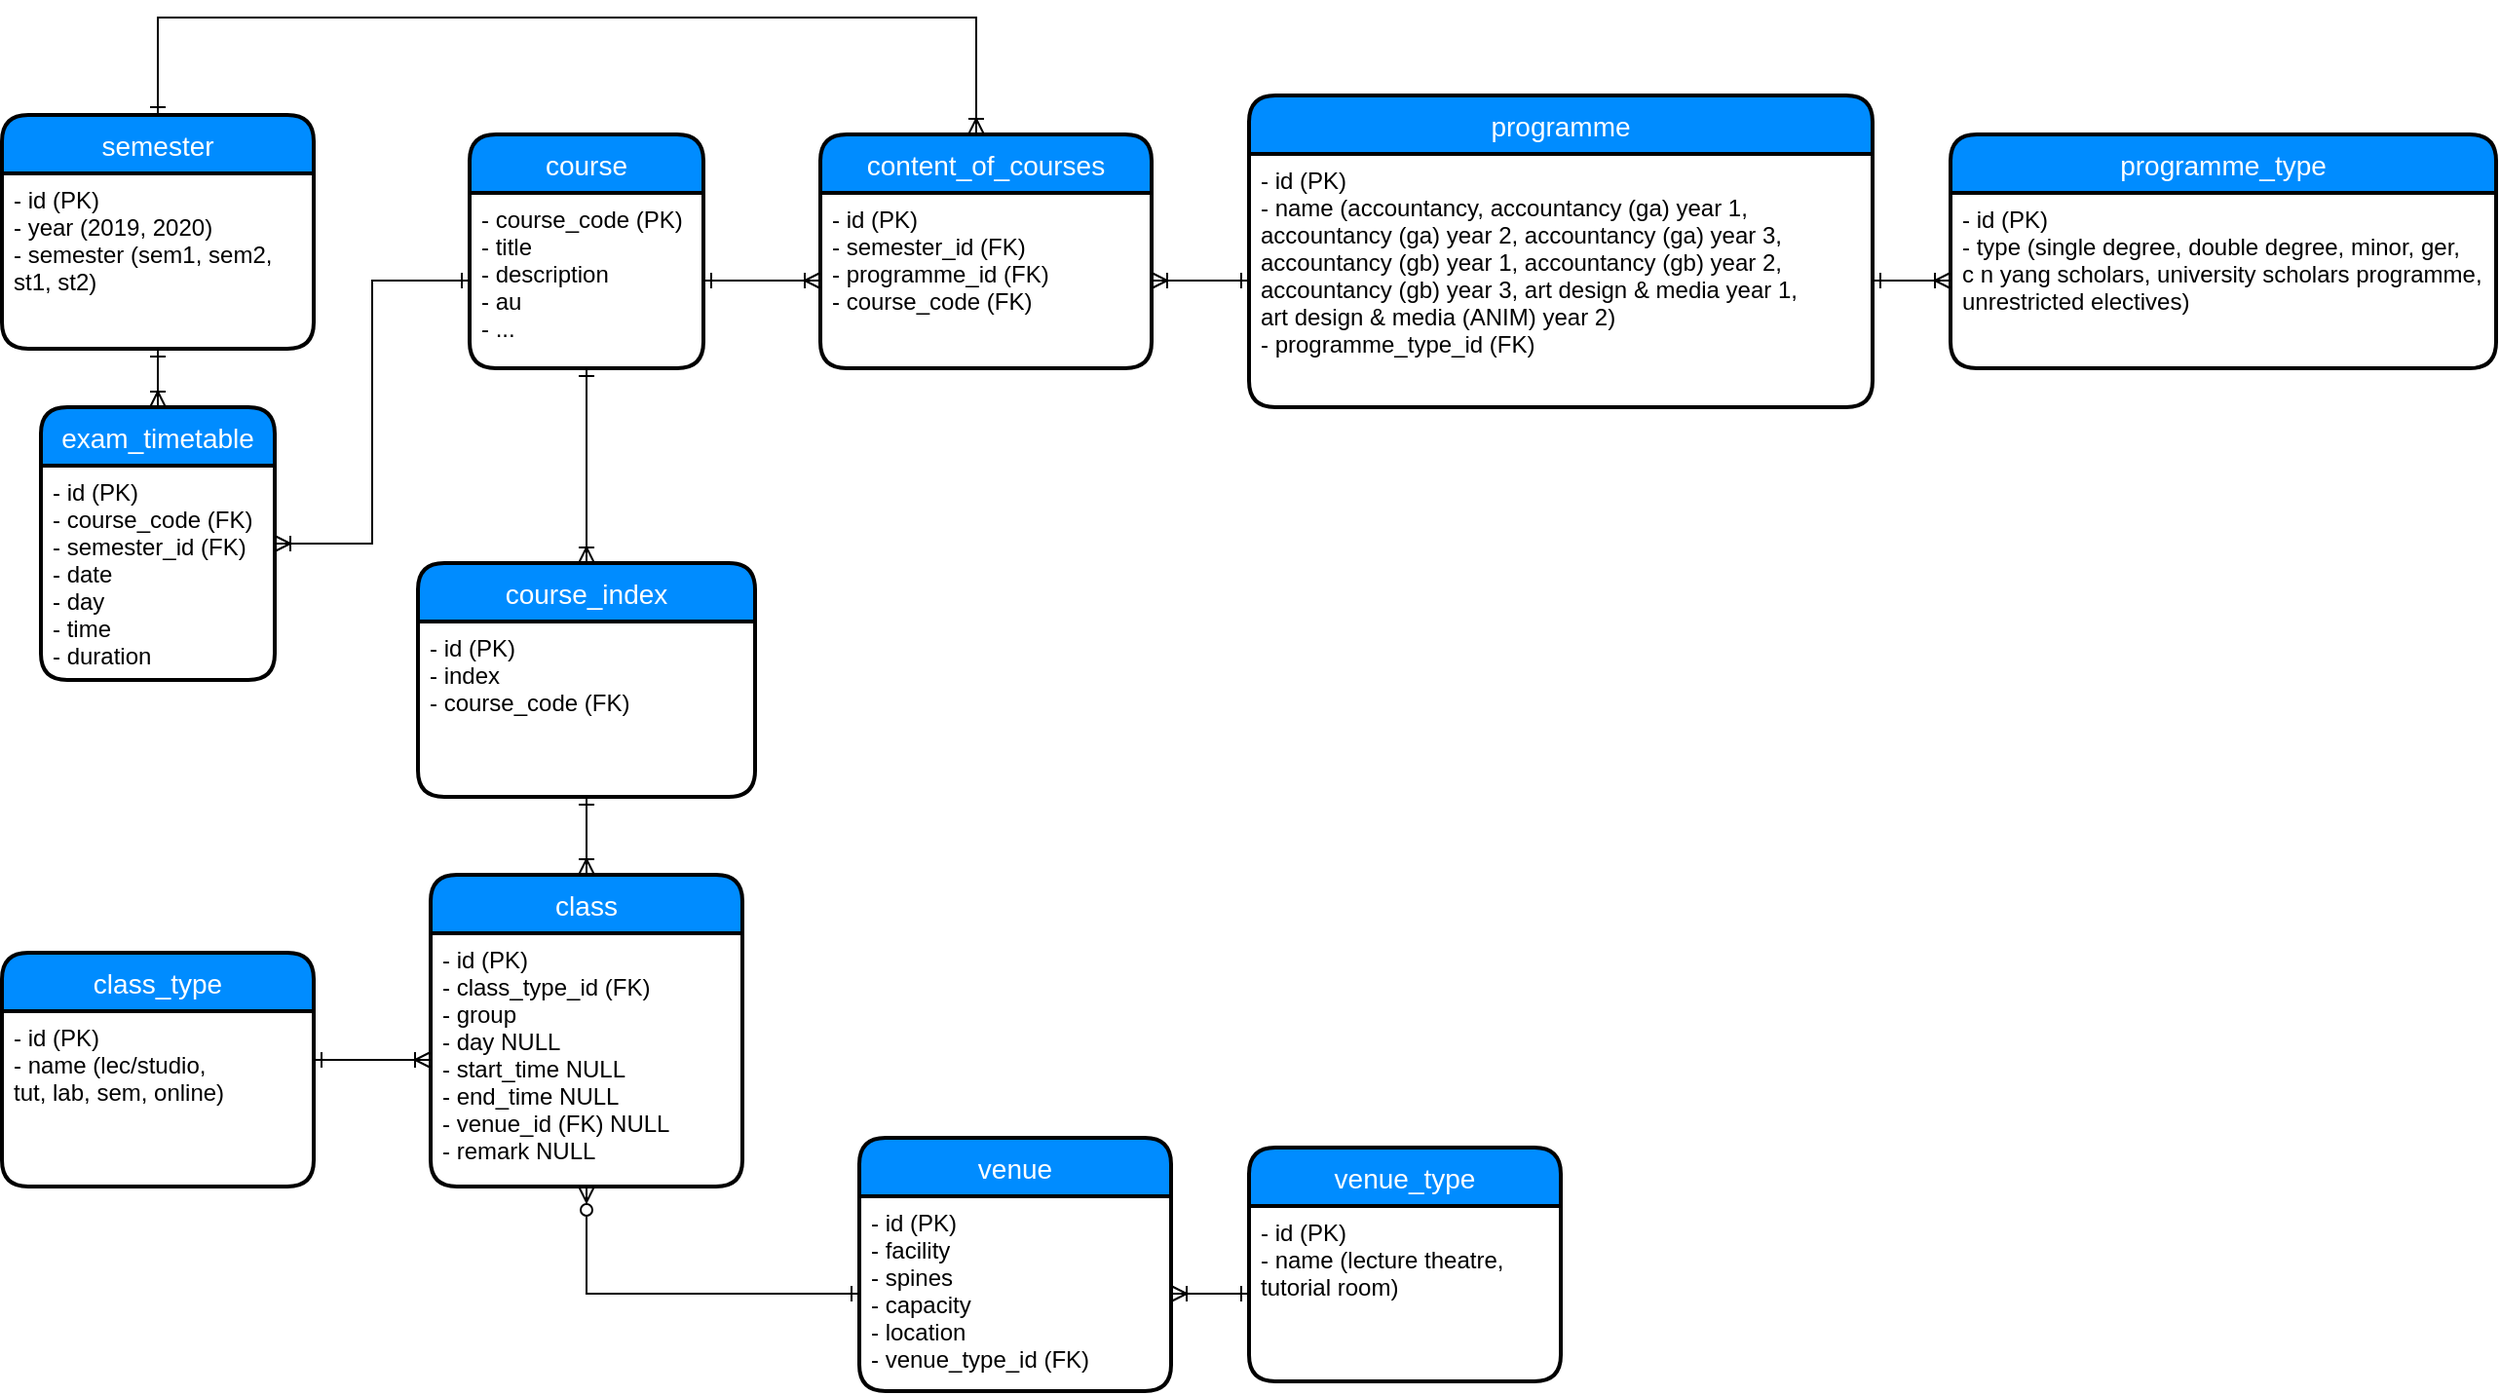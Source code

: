 <mxfile version="12.9.3" type="github">
  <diagram id="C5RBs43oDa-KdzZeNtuy" name="Page-1">
    <mxGraphModel dx="2249" dy="741" grid="1" gridSize="10" guides="1" tooltips="1" connect="1" arrows="1" fold="1" page="1" pageScale="1" pageWidth="827" pageHeight="1169" math="0" shadow="0">
      <root>
        <mxCell id="WIyWlLk6GJQsqaUBKTNV-0" />
        <mxCell id="WIyWlLk6GJQsqaUBKTNV-1" parent="WIyWlLk6GJQsqaUBKTNV-0" />
        <mxCell id="KhxK5YI4H-yNdM9y5E6n-47" style="edgeStyle=orthogonalEdgeStyle;rounded=0;orthogonalLoop=1;jettySize=auto;html=1;startArrow=ERone;startFill=0;endArrow=ERoneToMany;endFill=0;" edge="1" parent="WIyWlLk6GJQsqaUBKTNV-1" source="qA88r-ku_hP-vUYEzjVc-11" target="KhxK5YI4H-yNdM9y5E6n-25">
          <mxGeometry relative="1" as="geometry">
            <Array as="points">
              <mxPoint x="-420" y="290" />
              <mxPoint x="-420" y="290" />
            </Array>
          </mxGeometry>
        </mxCell>
        <mxCell id="qA88r-ku_hP-vUYEzjVc-11" value="course" style="swimlane;childLayout=stackLayout;horizontal=1;startSize=30;horizontalStack=0;fillColor=#008cff;fontColor=#FFFFFF;rounded=1;fontSize=14;fontStyle=0;strokeWidth=2;resizeParent=0;resizeLast=1;shadow=0;dashed=0;align=center;" parent="WIyWlLk6GJQsqaUBKTNV-1" vertex="1">
          <mxGeometry x="-480" y="100" width="120" height="120" as="geometry" />
        </mxCell>
        <mxCell id="qA88r-ku_hP-vUYEzjVc-12" value="- course_code (PK)&#xa;- title&#xa;- description&#xa;- au&#xa;- ..." style="align=left;strokeColor=none;fillColor=none;spacingLeft=4;fontSize=12;verticalAlign=top;resizable=0;rotatable=0;part=1;" parent="qA88r-ku_hP-vUYEzjVc-11" vertex="1">
          <mxGeometry y="30" width="120" height="90" as="geometry" />
        </mxCell>
        <mxCell id="qA88r-ku_hP-vUYEzjVc-63" value="" style="edgeStyle=orthogonalEdgeStyle;rounded=0;orthogonalLoop=1;jettySize=auto;html=1;startArrow=ERone;startFill=0;endArrow=ERzeroToMany;endFill=1;exitX=0;exitY=0.5;exitDx=0;exitDy=0;" parent="WIyWlLk6GJQsqaUBKTNV-1" source="qA88r-ku_hP-vUYEzjVc-36" target="qA88r-ku_hP-vUYEzjVc-42" edge="1">
          <mxGeometry relative="1" as="geometry">
            <Array as="points" />
            <mxPoint x="-320" y="510" as="sourcePoint" />
          </mxGeometry>
        </mxCell>
        <mxCell id="KhxK5YI4H-yNdM9y5E6n-18" value="" style="edgeStyle=orthogonalEdgeStyle;rounded=0;orthogonalLoop=1;jettySize=auto;html=1;startArrow=ERoneToMany;startFill=0;endArrow=ERone;endFill=0;" edge="1" parent="WIyWlLk6GJQsqaUBKTNV-1" source="qA88r-ku_hP-vUYEzjVc-22" target="qA88r-ku_hP-vUYEzjVc-19">
          <mxGeometry relative="1" as="geometry" />
        </mxCell>
        <mxCell id="qA88r-ku_hP-vUYEzjVc-35" value="venue" style="swimlane;childLayout=stackLayout;horizontal=1;startSize=30;horizontalStack=0;fillColor=#008cff;fontColor=#FFFFFF;rounded=1;fontSize=14;fontStyle=0;strokeWidth=2;resizeParent=0;resizeLast=1;shadow=0;dashed=0;align=center;" parent="WIyWlLk6GJQsqaUBKTNV-1" vertex="1">
          <mxGeometry x="-280" y="615" width="160" height="130" as="geometry" />
        </mxCell>
        <mxCell id="qA88r-ku_hP-vUYEzjVc-36" value="- id (PK)&#xa;- facility&#xa;- spines&#xa;- capacity&#xa;- location&#xa;- venue_type_id (FK)" style="align=left;strokeColor=none;fillColor=none;spacingLeft=4;fontSize=12;verticalAlign=top;resizable=0;rotatable=0;part=1;" parent="qA88r-ku_hP-vUYEzjVc-35" vertex="1">
          <mxGeometry y="30" width="160" height="100" as="geometry" />
        </mxCell>
        <mxCell id="KhxK5YI4H-yNdM9y5E6n-21" value="" style="edgeStyle=orthogonalEdgeStyle;rounded=0;orthogonalLoop=1;jettySize=auto;html=1;startArrow=ERone;startFill=0;endArrow=ERoneToMany;endFill=0;" edge="1" parent="WIyWlLk6GJQsqaUBKTNV-1" source="qA88r-ku_hP-vUYEzjVc-38" target="qA88r-ku_hP-vUYEzjVc-36">
          <mxGeometry relative="1" as="geometry">
            <mxPoint x="-80" y="675" as="sourcePoint" />
          </mxGeometry>
        </mxCell>
        <mxCell id="qA88r-ku_hP-vUYEzjVc-37" value="venue_type" style="swimlane;childLayout=stackLayout;horizontal=1;startSize=30;horizontalStack=0;fillColor=#008cff;fontColor=#FFFFFF;rounded=1;fontSize=14;fontStyle=0;strokeWidth=2;resizeParent=0;resizeLast=1;shadow=0;dashed=0;align=center;" parent="WIyWlLk6GJQsqaUBKTNV-1" vertex="1">
          <mxGeometry x="-80" y="620" width="160" height="120" as="geometry" />
        </mxCell>
        <mxCell id="qA88r-ku_hP-vUYEzjVc-38" value="- id (PK)&#xa;- name (lecture theatre, &#xa;tutorial room)" style="align=left;strokeColor=none;fillColor=none;spacingLeft=4;fontSize=12;verticalAlign=top;resizable=0;rotatable=0;part=1;" parent="qA88r-ku_hP-vUYEzjVc-37" vertex="1">
          <mxGeometry y="30" width="160" height="90" as="geometry" />
        </mxCell>
        <mxCell id="KhxK5YI4H-yNdM9y5E6n-34" style="edgeStyle=orthogonalEdgeStyle;rounded=0;orthogonalLoop=1;jettySize=auto;html=1;entryX=0.5;entryY=0;entryDx=0;entryDy=0;startArrow=ERoneToMany;startFill=0;endArrow=ERone;endFill=0;" edge="1" parent="WIyWlLk6GJQsqaUBKTNV-1" source="KhxK5YI4H-yNdM9y5E6n-28" target="KhxK5YI4H-yNdM9y5E6n-23">
          <mxGeometry relative="1" as="geometry">
            <Array as="points">
              <mxPoint x="-220" y="40" />
              <mxPoint x="-640" y="40" />
            </Array>
          </mxGeometry>
        </mxCell>
        <mxCell id="KhxK5YI4H-yNdM9y5E6n-32" value="" style="edgeStyle=orthogonalEdgeStyle;rounded=0;orthogonalLoop=1;jettySize=auto;html=1;startArrow=ERoneToMany;startFill=0;endArrow=ERone;endFill=0;" edge="1" parent="WIyWlLk6GJQsqaUBKTNV-1" source="KhxK5YI4H-yNdM9y5E6n-29" target="qA88r-ku_hP-vUYEzjVc-12">
          <mxGeometry relative="1" as="geometry" />
        </mxCell>
        <mxCell id="KhxK5YI4H-yNdM9y5E6n-33" value="" style="edgeStyle=orthogonalEdgeStyle;rounded=0;orthogonalLoop=1;jettySize=auto;html=1;startArrow=ERoneToMany;startFill=0;endArrow=ERone;endFill=0;" edge="1" parent="WIyWlLk6GJQsqaUBKTNV-1" source="KhxK5YI4H-yNdM9y5E6n-29" target="qA88r-ku_hP-vUYEzjVc-19">
          <mxGeometry relative="1" as="geometry" />
        </mxCell>
        <mxCell id="KhxK5YI4H-yNdM9y5E6n-36" value="" style="edgeStyle=orthogonalEdgeStyle;rounded=0;orthogonalLoop=1;jettySize=auto;html=1;startArrow=ERoneToMany;startFill=0;endArrow=ERone;endFill=0;" edge="1" parent="WIyWlLk6GJQsqaUBKTNV-1" source="qA88r-ku_hP-vUYEzjVc-64" target="KhxK5YI4H-yNdM9y5E6n-24">
          <mxGeometry relative="1" as="geometry">
            <Array as="points">
              <mxPoint x="-640" y="260" />
              <mxPoint x="-640" y="260" />
            </Array>
          </mxGeometry>
        </mxCell>
        <mxCell id="KhxK5YI4H-yNdM9y5E6n-39" style="edgeStyle=orthogonalEdgeStyle;rounded=0;orthogonalLoop=1;jettySize=auto;html=1;entryX=0;entryY=0.5;entryDx=0;entryDy=0;startArrow=ERoneToMany;startFill=0;endArrow=ERone;endFill=0;" edge="1" parent="WIyWlLk6GJQsqaUBKTNV-1" source="qA88r-ku_hP-vUYEzjVc-64" target="qA88r-ku_hP-vUYEzjVc-12">
          <mxGeometry relative="1" as="geometry" />
        </mxCell>
        <mxCell id="qA88r-ku_hP-vUYEzjVc-18" value="programme" style="swimlane;childLayout=stackLayout;horizontal=1;startSize=30;horizontalStack=0;fillColor=#008cff;fontColor=#FFFFFF;rounded=1;fontSize=14;fontStyle=0;strokeWidth=2;resizeParent=0;resizeLast=1;shadow=0;dashed=0;align=center;" parent="WIyWlLk6GJQsqaUBKTNV-1" vertex="1">
          <mxGeometry x="-80" y="80" width="320" height="160" as="geometry" />
        </mxCell>
        <mxCell id="qA88r-ku_hP-vUYEzjVc-19" value="- id (PK)&#xa;- name (accountancy, accountancy (ga) year 1, &#xa;accountancy (ga) year 2, accountancy (ga) year 3, &#xa;accountancy (gb) year 1, accountancy (gb) year 2, &#xa;accountancy (gb) year 3, art design &amp; media year 1,&#xa;art design &amp; media (ANIM) year 2)&#xa;- programme_type_id (FK)" style="align=left;strokeColor=none;fillColor=none;spacingLeft=4;fontSize=12;verticalAlign=top;resizable=0;rotatable=0;part=1;" parent="qA88r-ku_hP-vUYEzjVc-18" vertex="1">
          <mxGeometry y="30" width="320" height="130" as="geometry" />
        </mxCell>
        <mxCell id="qA88r-ku_hP-vUYEzjVc-21" value="programme_type" style="swimlane;childLayout=stackLayout;horizontal=1;startSize=30;horizontalStack=0;fillColor=#008cff;fontColor=#FFFFFF;rounded=1;fontSize=14;fontStyle=0;strokeWidth=2;resizeParent=0;resizeLast=1;shadow=0;dashed=0;align=center;" parent="WIyWlLk6GJQsqaUBKTNV-1" vertex="1">
          <mxGeometry x="280" y="100" width="280" height="120" as="geometry" />
        </mxCell>
        <mxCell id="qA88r-ku_hP-vUYEzjVc-22" value="- id (PK)&#xa;- type (single degree, double degree, minor, ger, &#xa;c n yang scholars, university scholars programme, &#xa;unrestricted electives) " style="align=left;strokeColor=none;fillColor=none;spacingLeft=4;fontSize=12;verticalAlign=top;resizable=0;rotatable=0;part=1;" parent="qA88r-ku_hP-vUYEzjVc-21" vertex="1">
          <mxGeometry y="30" width="280" height="90" as="geometry" />
        </mxCell>
        <mxCell id="KhxK5YI4H-yNdM9y5E6n-23" value="semester" style="swimlane;childLayout=stackLayout;horizontal=1;startSize=30;horizontalStack=0;fillColor=#008cff;fontColor=#FFFFFF;rounded=1;fontSize=14;fontStyle=0;strokeWidth=2;resizeParent=0;resizeLast=1;shadow=0;dashed=0;align=center;" vertex="1" parent="WIyWlLk6GJQsqaUBKTNV-1">
          <mxGeometry x="-720" y="90" width="160" height="120" as="geometry" />
        </mxCell>
        <mxCell id="KhxK5YI4H-yNdM9y5E6n-24" value="- id (PK)&#xa;- year (2019, 2020)&#xa;- semester (sem1, sem2, &#xa;st1, st2)" style="align=left;strokeColor=none;fillColor=none;spacingLeft=4;fontSize=12;verticalAlign=top;resizable=0;rotatable=0;part=1;" vertex="1" parent="KhxK5YI4H-yNdM9y5E6n-23">
          <mxGeometry y="30" width="160" height="90" as="geometry" />
        </mxCell>
        <mxCell id="qA88r-ku_hP-vUYEzjVc-64" value="exam_timetable" style="swimlane;childLayout=stackLayout;horizontal=1;startSize=30;horizontalStack=0;fillColor=#008cff;fontColor=#FFFFFF;rounded=1;fontSize=14;fontStyle=0;strokeWidth=2;resizeParent=0;resizeLast=1;shadow=0;dashed=0;align=center;" parent="WIyWlLk6GJQsqaUBKTNV-1" vertex="1">
          <mxGeometry x="-700" y="240" width="120" height="140" as="geometry" />
        </mxCell>
        <mxCell id="qA88r-ku_hP-vUYEzjVc-65" value="- id (PK)&#xa;- course_code (FK)&#xa;- semester_id (FK)&#xa;- date&#xa;- day&#xa;- time&#xa;- duration" style="align=left;strokeColor=none;fillColor=none;spacingLeft=4;fontSize=12;verticalAlign=top;resizable=0;rotatable=0;part=1;" parent="qA88r-ku_hP-vUYEzjVc-64" vertex="1">
          <mxGeometry y="30" width="120" height="110" as="geometry" />
        </mxCell>
        <mxCell id="KhxK5YI4H-yNdM9y5E6n-40" value="" style="edgeStyle=orthogonalEdgeStyle;rounded=0;orthogonalLoop=1;jettySize=auto;html=1;startArrow=ERone;startFill=0;endArrow=ERoneToMany;endFill=0;" edge="1" parent="WIyWlLk6GJQsqaUBKTNV-1" source="qA88r-ku_hP-vUYEzjVc-45" target="qA88r-ku_hP-vUYEzjVc-42">
          <mxGeometry relative="1" as="geometry">
            <Array as="points">
              <mxPoint x="-540" y="575" />
              <mxPoint x="-540" y="575" />
            </Array>
          </mxGeometry>
        </mxCell>
        <mxCell id="qA88r-ku_hP-vUYEzjVc-45" value="class_type" style="swimlane;childLayout=stackLayout;horizontal=1;startSize=30;horizontalStack=0;fillColor=#008cff;fontColor=#FFFFFF;rounded=1;fontSize=14;fontStyle=0;strokeWidth=2;resizeParent=0;resizeLast=1;shadow=0;dashed=0;align=center;" parent="WIyWlLk6GJQsqaUBKTNV-1" vertex="1">
          <mxGeometry x="-720" y="520" width="160" height="120" as="geometry" />
        </mxCell>
        <mxCell id="qA88r-ku_hP-vUYEzjVc-46" value="- id (PK)&#xa;- name (lec/studio, &#xa;tut, lab, sem, online)" style="align=left;strokeColor=none;fillColor=none;spacingLeft=4;fontSize=12;verticalAlign=top;resizable=0;rotatable=0;part=1;" parent="qA88r-ku_hP-vUYEzjVc-45" vertex="1">
          <mxGeometry y="30" width="160" height="90" as="geometry" />
        </mxCell>
        <mxCell id="KhxK5YI4H-yNdM9y5E6n-28" value="content_of_courses" style="swimlane;childLayout=stackLayout;horizontal=1;startSize=30;horizontalStack=0;fillColor=#008cff;fontColor=#FFFFFF;rounded=1;fontSize=14;fontStyle=0;strokeWidth=2;resizeParent=0;resizeLast=1;shadow=0;dashed=0;align=center;" vertex="1" parent="WIyWlLk6GJQsqaUBKTNV-1">
          <mxGeometry x="-300" y="100" width="170" height="120" as="geometry" />
        </mxCell>
        <mxCell id="KhxK5YI4H-yNdM9y5E6n-29" value="- id (PK)&#xa;- semester_id (FK)&#xa;- programme_id (FK)&#xa;- course_code (FK)" style="align=left;strokeColor=none;fillColor=none;spacingLeft=4;fontSize=12;verticalAlign=top;resizable=0;rotatable=0;part=1;" vertex="1" parent="KhxK5YI4H-yNdM9y5E6n-28">
          <mxGeometry y="30" width="170" height="90" as="geometry" />
        </mxCell>
        <mxCell id="KhxK5YI4H-yNdM9y5E6n-49" style="edgeStyle=orthogonalEdgeStyle;rounded=0;orthogonalLoop=1;jettySize=auto;html=1;startArrow=ERone;startFill=0;endArrow=ERoneToMany;endFill=0;" edge="1" parent="WIyWlLk6GJQsqaUBKTNV-1" source="KhxK5YI4H-yNdM9y5E6n-26" target="qA88r-ku_hP-vUYEzjVc-41">
          <mxGeometry relative="1" as="geometry" />
        </mxCell>
        <mxCell id="qA88r-ku_hP-vUYEzjVc-41" value="class" style="swimlane;childLayout=stackLayout;horizontal=1;startSize=30;horizontalStack=0;fillColor=#008cff;fontColor=#FFFFFF;rounded=1;fontSize=14;fontStyle=0;strokeWidth=2;resizeParent=0;resizeLast=1;shadow=0;dashed=0;align=center;" parent="WIyWlLk6GJQsqaUBKTNV-1" vertex="1">
          <mxGeometry x="-500" y="480" width="160" height="160" as="geometry" />
        </mxCell>
        <mxCell id="qA88r-ku_hP-vUYEzjVc-42" value="- id (PK)&#xa;- class_type_id (FK)&#xa;- group&#xa;- day NULL&#xa;- start_time NULL&#xa;- end_time NULL&#xa;- venue_id (FK) NULL&#xa;- remark NULL" style="align=left;strokeColor=none;fillColor=none;spacingLeft=4;fontSize=12;verticalAlign=top;resizable=0;rotatable=0;part=1;" parent="qA88r-ku_hP-vUYEzjVc-41" vertex="1">
          <mxGeometry y="30" width="160" height="130" as="geometry" />
        </mxCell>
        <mxCell id="KhxK5YI4H-yNdM9y5E6n-25" value="course_index" style="swimlane;childLayout=stackLayout;horizontal=1;startSize=30;horizontalStack=0;fillColor=#008cff;fontColor=#FFFFFF;rounded=1;fontSize=14;fontStyle=0;strokeWidth=2;resizeParent=0;resizeLast=1;shadow=0;dashed=0;align=center;" vertex="1" parent="WIyWlLk6GJQsqaUBKTNV-1">
          <mxGeometry x="-506.5" y="320" width="173" height="120" as="geometry" />
        </mxCell>
        <mxCell id="KhxK5YI4H-yNdM9y5E6n-26" value="- id (PK)&#xa;- index&#xa;- course_code (FK)" style="align=left;strokeColor=none;fillColor=none;spacingLeft=4;fontSize=12;verticalAlign=top;resizable=0;rotatable=0;part=1;" vertex="1" parent="KhxK5YI4H-yNdM9y5E6n-25">
          <mxGeometry y="30" width="173" height="90" as="geometry" />
        </mxCell>
      </root>
    </mxGraphModel>
  </diagram>
</mxfile>

